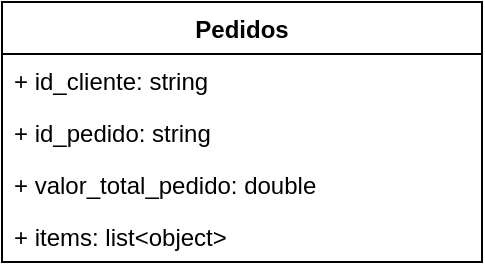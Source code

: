 <mxfile version="24.2.5" type="device">
  <diagram id="R2lEEEUBdFMjLlhIrx00" name="Page-1">
    <mxGraphModel dx="1077" dy="642" grid="1" gridSize="10" guides="1" tooltips="1" connect="1" arrows="1" fold="1" page="1" pageScale="1" pageWidth="850" pageHeight="1100" math="0" shadow="0" extFonts="Permanent Marker^https://fonts.googleapis.com/css?family=Permanent+Marker">
      <root>
        <mxCell id="0" />
        <mxCell id="1" parent="0" />
        <mxCell id="lKM2AhLO8D5ZQHB6S4An-4" value="Pedidos" style="swimlane;fontStyle=1;align=center;verticalAlign=top;childLayout=stackLayout;horizontal=1;startSize=26;horizontalStack=0;resizeParent=1;resizeParentMax=0;resizeLast=0;collapsible=1;marginBottom=0;whiteSpace=wrap;html=1;" vertex="1" parent="1">
          <mxGeometry x="30" y="200" width="240" height="130" as="geometry" />
        </mxCell>
        <mxCell id="lKM2AhLO8D5ZQHB6S4An-5" value="+ id_cliente: string" style="text;strokeColor=none;fillColor=none;align=left;verticalAlign=top;spacingLeft=4;spacingRight=4;overflow=hidden;rotatable=0;points=[[0,0.5],[1,0.5]];portConstraint=eastwest;whiteSpace=wrap;html=1;" vertex="1" parent="lKM2AhLO8D5ZQHB6S4An-4">
          <mxGeometry y="26" width="240" height="26" as="geometry" />
        </mxCell>
        <mxCell id="lKM2AhLO8D5ZQHB6S4An-16" value="+ id_pedido: string" style="text;strokeColor=none;fillColor=none;align=left;verticalAlign=top;spacingLeft=4;spacingRight=4;overflow=hidden;rotatable=0;points=[[0,0.5],[1,0.5]];portConstraint=eastwest;whiteSpace=wrap;html=1;" vertex="1" parent="lKM2AhLO8D5ZQHB6S4An-4">
          <mxGeometry y="52" width="240" height="26" as="geometry" />
        </mxCell>
        <mxCell id="lKM2AhLO8D5ZQHB6S4An-17" value="+ valor_total_pedido: double" style="text;strokeColor=none;fillColor=none;align=left;verticalAlign=top;spacingLeft=4;spacingRight=4;overflow=hidden;rotatable=0;points=[[0,0.5],[1,0.5]];portConstraint=eastwest;whiteSpace=wrap;html=1;" vertex="1" parent="lKM2AhLO8D5ZQHB6S4An-4">
          <mxGeometry y="78" width="240" height="26" as="geometry" />
        </mxCell>
        <mxCell id="lKM2AhLO8D5ZQHB6S4An-22" value="+ items: list&amp;lt;object&amp;gt;" style="text;strokeColor=none;fillColor=none;align=left;verticalAlign=top;spacingLeft=4;spacingRight=4;overflow=hidden;rotatable=0;points=[[0,0.5],[1,0.5]];portConstraint=eastwest;whiteSpace=wrap;html=1;" vertex="1" parent="lKM2AhLO8D5ZQHB6S4An-4">
          <mxGeometry y="104" width="240" height="26" as="geometry" />
        </mxCell>
      </root>
    </mxGraphModel>
  </diagram>
</mxfile>
